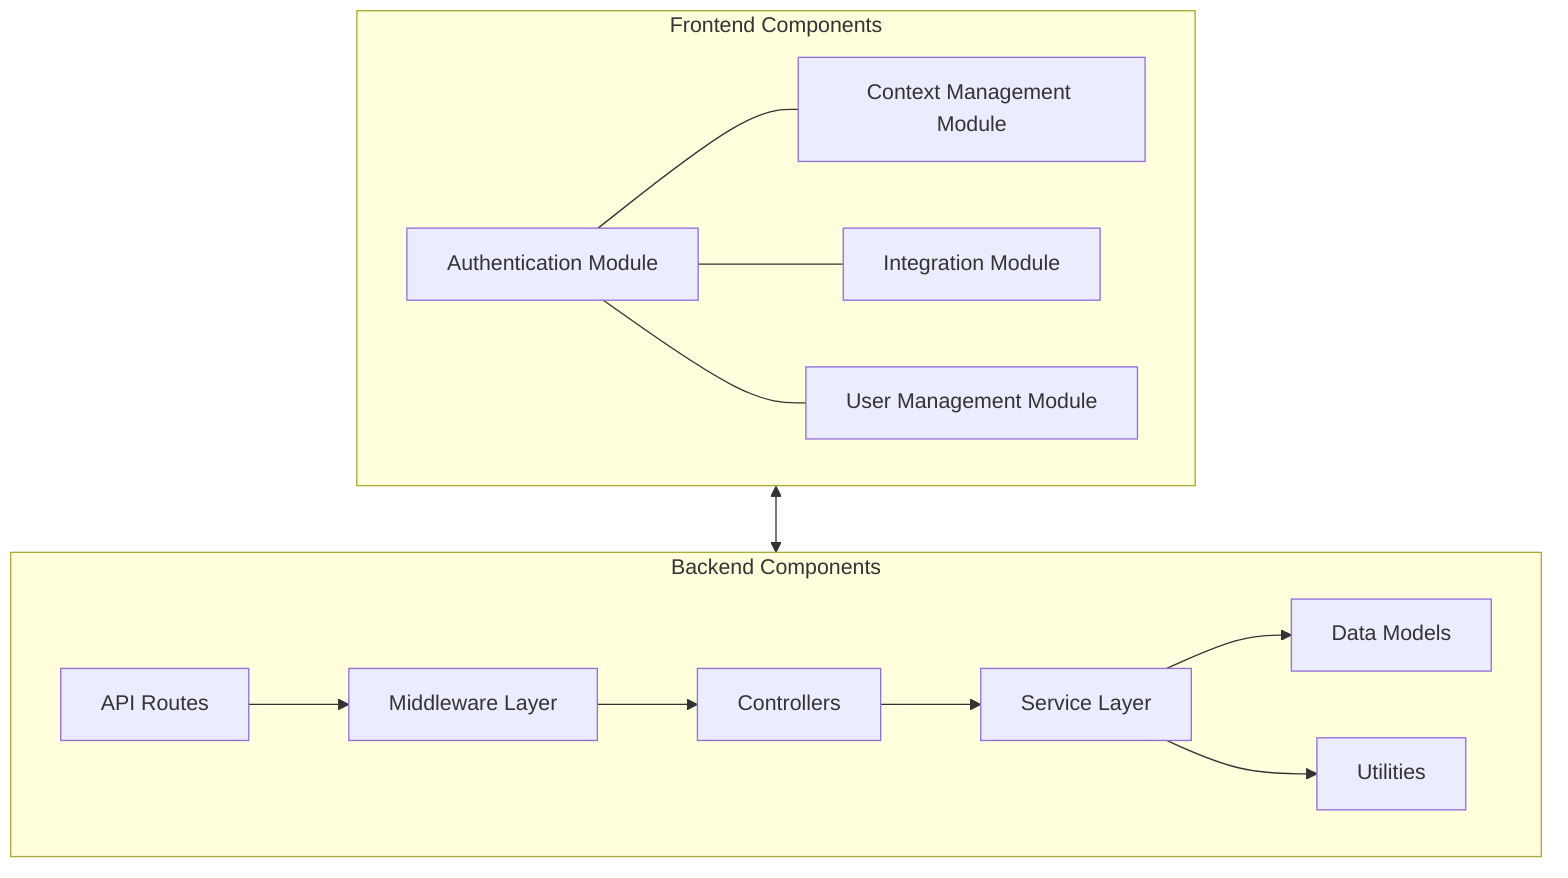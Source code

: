 flowchart TB
    subgraph Frontend [Frontend Components]
        AuthModule[Authentication Module]
        ContextModule[Context Management Module]
        IntegrationModule[Integration Module]
        UserModule[User Management Module]
        
        AuthModule --- ContextModule
        AuthModule --- IntegrationModule
        AuthModule --- UserModule
    end
    
    subgraph Backend [Backend Components]
        Routes[API Routes]
        Middleware[Middleware Layer]
        Controllers[Controllers]
        Services[Service Layer]
        Models[Data Models]
        Utils[Utilities]
        
        Routes --> Middleware
        Middleware --> Controllers
        Controllers --> Services
        Services --> Models
        Services --> Utils
    end
    
    Frontend <--> Backend